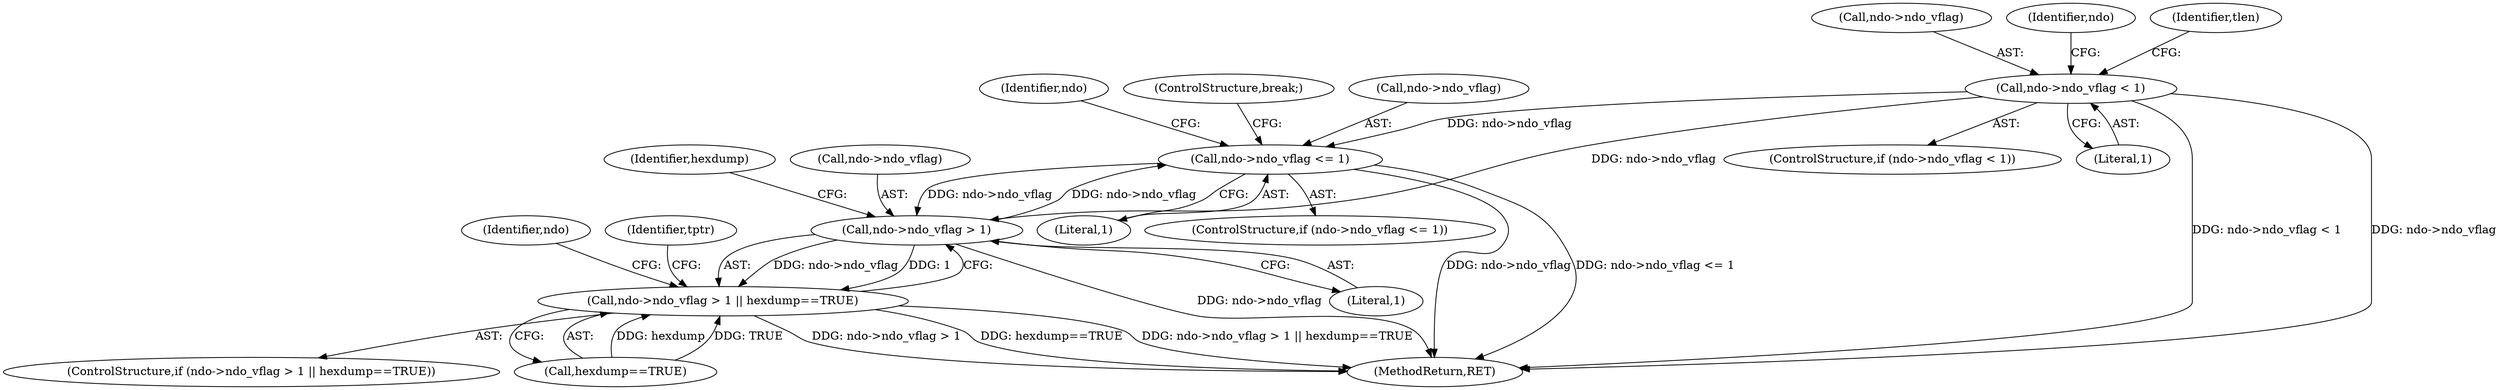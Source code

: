 digraph "0_tcpdump_0b661e0aa61850234b64394585cf577aac570bf4@pointer" {
"1000162" [label="(Call,ndo->ndo_vflag < 1)"];
"1001903" [label="(Call,ndo->ndo_vflag <= 1)"];
"1001916" [label="(Call,ndo->ndo_vflag > 1)"];
"1001915" [label="(Call,ndo->ndo_vflag > 1 || hexdump==TRUE)"];
"1001909" [label="(Identifier,ndo)"];
"1001913" [label="(ControlStructure,break;)"];
"1001916" [label="(Call,ndo->ndo_vflag > 1)"];
"1001904" [label="(Call,ndo->ndo_vflag)"];
"1001907" [label="(Literal,1)"];
"1001902" [label="(ControlStructure,if (ndo->ndo_vflag <= 1))"];
"1001915" [label="(Call,ndo->ndo_vflag > 1 || hexdump==TRUE)"];
"1001914" [label="(ControlStructure,if (ndo->ndo_vflag > 1 || hexdump==TRUE))"];
"1000162" [label="(Call,ndo->ndo_vflag < 1)"];
"1000161" [label="(ControlStructure,if (ndo->ndo_vflag < 1))"];
"1001903" [label="(Call,ndo->ndo_vflag <= 1)"];
"1001922" [label="(Identifier,hexdump)"];
"1001917" [label="(Call,ndo->ndo_vflag)"];
"1001925" [label="(Identifier,ndo)"];
"1000163" [label="(Call,ndo->ndo_vflag)"];
"1001936" [label="(Identifier,tptr)"];
"1000166" [label="(Literal,1)"];
"1001949" [label="(MethodReturn,RET)"];
"1001920" [label="(Literal,1)"];
"1000170" [label="(Identifier,ndo)"];
"1000190" [label="(Identifier,tlen)"];
"1001921" [label="(Call,hexdump==TRUE)"];
"1000162" -> "1000161"  [label="AST: "];
"1000162" -> "1000166"  [label="CFG: "];
"1000163" -> "1000162"  [label="AST: "];
"1000166" -> "1000162"  [label="AST: "];
"1000170" -> "1000162"  [label="CFG: "];
"1000190" -> "1000162"  [label="CFG: "];
"1000162" -> "1001949"  [label="DDG: ndo->ndo_vflag < 1"];
"1000162" -> "1001949"  [label="DDG: ndo->ndo_vflag"];
"1000162" -> "1001903"  [label="DDG: ndo->ndo_vflag"];
"1000162" -> "1001916"  [label="DDG: ndo->ndo_vflag"];
"1001903" -> "1001902"  [label="AST: "];
"1001903" -> "1001907"  [label="CFG: "];
"1001904" -> "1001903"  [label="AST: "];
"1001907" -> "1001903"  [label="AST: "];
"1001909" -> "1001903"  [label="CFG: "];
"1001913" -> "1001903"  [label="CFG: "];
"1001903" -> "1001949"  [label="DDG: ndo->ndo_vflag"];
"1001903" -> "1001949"  [label="DDG: ndo->ndo_vflag <= 1"];
"1001916" -> "1001903"  [label="DDG: ndo->ndo_vflag"];
"1001903" -> "1001916"  [label="DDG: ndo->ndo_vflag"];
"1001916" -> "1001915"  [label="AST: "];
"1001916" -> "1001920"  [label="CFG: "];
"1001917" -> "1001916"  [label="AST: "];
"1001920" -> "1001916"  [label="AST: "];
"1001922" -> "1001916"  [label="CFG: "];
"1001915" -> "1001916"  [label="CFG: "];
"1001916" -> "1001949"  [label="DDG: ndo->ndo_vflag"];
"1001916" -> "1001915"  [label="DDG: ndo->ndo_vflag"];
"1001916" -> "1001915"  [label="DDG: 1"];
"1001915" -> "1001914"  [label="AST: "];
"1001915" -> "1001921"  [label="CFG: "];
"1001921" -> "1001915"  [label="AST: "];
"1001925" -> "1001915"  [label="CFG: "];
"1001936" -> "1001915"  [label="CFG: "];
"1001915" -> "1001949"  [label="DDG: ndo->ndo_vflag > 1"];
"1001915" -> "1001949"  [label="DDG: hexdump==TRUE"];
"1001915" -> "1001949"  [label="DDG: ndo->ndo_vflag > 1 || hexdump==TRUE"];
"1001921" -> "1001915"  [label="DDG: hexdump"];
"1001921" -> "1001915"  [label="DDG: TRUE"];
}
